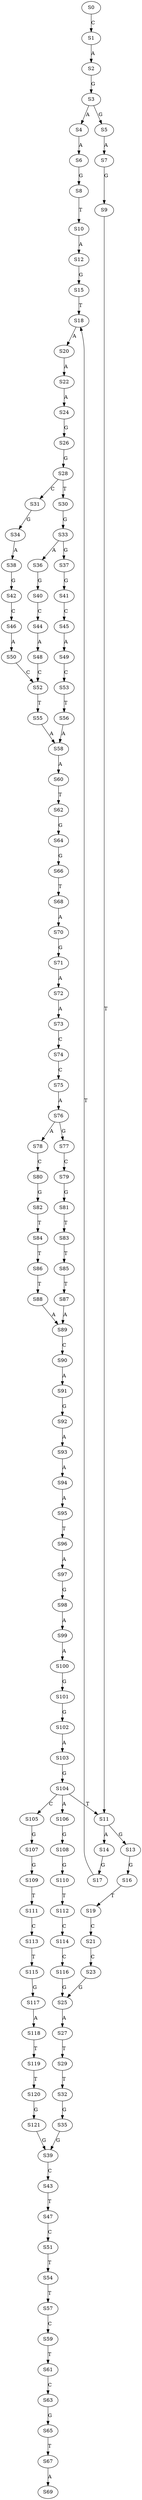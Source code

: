 strict digraph  {
	S0 -> S1 [ label = C ];
	S1 -> S2 [ label = A ];
	S2 -> S3 [ label = G ];
	S3 -> S4 [ label = A ];
	S3 -> S5 [ label = G ];
	S4 -> S6 [ label = A ];
	S5 -> S7 [ label = A ];
	S6 -> S8 [ label = G ];
	S7 -> S9 [ label = G ];
	S8 -> S10 [ label = T ];
	S9 -> S11 [ label = T ];
	S10 -> S12 [ label = A ];
	S11 -> S13 [ label = G ];
	S11 -> S14 [ label = A ];
	S12 -> S15 [ label = G ];
	S13 -> S16 [ label = G ];
	S14 -> S17 [ label = G ];
	S15 -> S18 [ label = T ];
	S16 -> S19 [ label = T ];
	S17 -> S18 [ label = T ];
	S18 -> S20 [ label = A ];
	S19 -> S21 [ label = C ];
	S20 -> S22 [ label = A ];
	S21 -> S23 [ label = C ];
	S22 -> S24 [ label = A ];
	S23 -> S25 [ label = G ];
	S24 -> S26 [ label = G ];
	S25 -> S27 [ label = A ];
	S26 -> S28 [ label = G ];
	S27 -> S29 [ label = T ];
	S28 -> S30 [ label = T ];
	S28 -> S31 [ label = C ];
	S29 -> S32 [ label = T ];
	S30 -> S33 [ label = G ];
	S31 -> S34 [ label = G ];
	S32 -> S35 [ label = G ];
	S33 -> S36 [ label = A ];
	S33 -> S37 [ label = G ];
	S34 -> S38 [ label = A ];
	S35 -> S39 [ label = G ];
	S36 -> S40 [ label = G ];
	S37 -> S41 [ label = G ];
	S38 -> S42 [ label = G ];
	S39 -> S43 [ label = C ];
	S40 -> S44 [ label = C ];
	S41 -> S45 [ label = C ];
	S42 -> S46 [ label = C ];
	S43 -> S47 [ label = T ];
	S44 -> S48 [ label = A ];
	S45 -> S49 [ label = A ];
	S46 -> S50 [ label = A ];
	S47 -> S51 [ label = C ];
	S48 -> S52 [ label = C ];
	S49 -> S53 [ label = C ];
	S50 -> S52 [ label = C ];
	S51 -> S54 [ label = T ];
	S52 -> S55 [ label = T ];
	S53 -> S56 [ label = T ];
	S54 -> S57 [ label = T ];
	S55 -> S58 [ label = A ];
	S56 -> S58 [ label = A ];
	S57 -> S59 [ label = C ];
	S58 -> S60 [ label = A ];
	S59 -> S61 [ label = T ];
	S60 -> S62 [ label = T ];
	S61 -> S63 [ label = C ];
	S62 -> S64 [ label = G ];
	S63 -> S65 [ label = G ];
	S64 -> S66 [ label = G ];
	S65 -> S67 [ label = T ];
	S66 -> S68 [ label = T ];
	S67 -> S69 [ label = A ];
	S68 -> S70 [ label = A ];
	S70 -> S71 [ label = G ];
	S71 -> S72 [ label = A ];
	S72 -> S73 [ label = A ];
	S73 -> S74 [ label = C ];
	S74 -> S75 [ label = C ];
	S75 -> S76 [ label = A ];
	S76 -> S77 [ label = G ];
	S76 -> S78 [ label = A ];
	S77 -> S79 [ label = C ];
	S78 -> S80 [ label = C ];
	S79 -> S81 [ label = G ];
	S80 -> S82 [ label = G ];
	S81 -> S83 [ label = T ];
	S82 -> S84 [ label = T ];
	S83 -> S85 [ label = T ];
	S84 -> S86 [ label = T ];
	S85 -> S87 [ label = T ];
	S86 -> S88 [ label = T ];
	S87 -> S89 [ label = A ];
	S88 -> S89 [ label = A ];
	S89 -> S90 [ label = C ];
	S90 -> S91 [ label = A ];
	S91 -> S92 [ label = G ];
	S92 -> S93 [ label = A ];
	S93 -> S94 [ label = A ];
	S94 -> S95 [ label = A ];
	S95 -> S96 [ label = T ];
	S96 -> S97 [ label = A ];
	S97 -> S98 [ label = G ];
	S98 -> S99 [ label = A ];
	S99 -> S100 [ label = A ];
	S100 -> S101 [ label = G ];
	S101 -> S102 [ label = G ];
	S102 -> S103 [ label = A ];
	S103 -> S104 [ label = G ];
	S104 -> S11 [ label = T ];
	S104 -> S105 [ label = C ];
	S104 -> S106 [ label = A ];
	S105 -> S107 [ label = G ];
	S106 -> S108 [ label = G ];
	S107 -> S109 [ label = G ];
	S108 -> S110 [ label = G ];
	S109 -> S111 [ label = T ];
	S110 -> S112 [ label = T ];
	S111 -> S113 [ label = C ];
	S112 -> S114 [ label = C ];
	S113 -> S115 [ label = T ];
	S114 -> S116 [ label = C ];
	S115 -> S117 [ label = G ];
	S116 -> S25 [ label = G ];
	S117 -> S118 [ label = A ];
	S118 -> S119 [ label = T ];
	S119 -> S120 [ label = T ];
	S120 -> S121 [ label = G ];
	S121 -> S39 [ label = G ];
}
